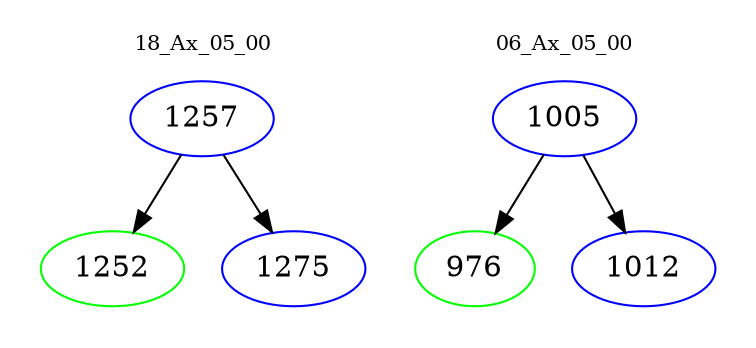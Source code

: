 digraph{
subgraph cluster_0 {
color = white
label = "18_Ax_05_00";
fontsize=10;
T0_1257 [label="1257", color="blue"]
T0_1257 -> T0_1252 [color="black"]
T0_1252 [label="1252", color="green"]
T0_1257 -> T0_1275 [color="black"]
T0_1275 [label="1275", color="blue"]
}
subgraph cluster_1 {
color = white
label = "06_Ax_05_00";
fontsize=10;
T1_1005 [label="1005", color="blue"]
T1_1005 -> T1_976 [color="black"]
T1_976 [label="976", color="green"]
T1_1005 -> T1_1012 [color="black"]
T1_1012 [label="1012", color="blue"]
}
}
